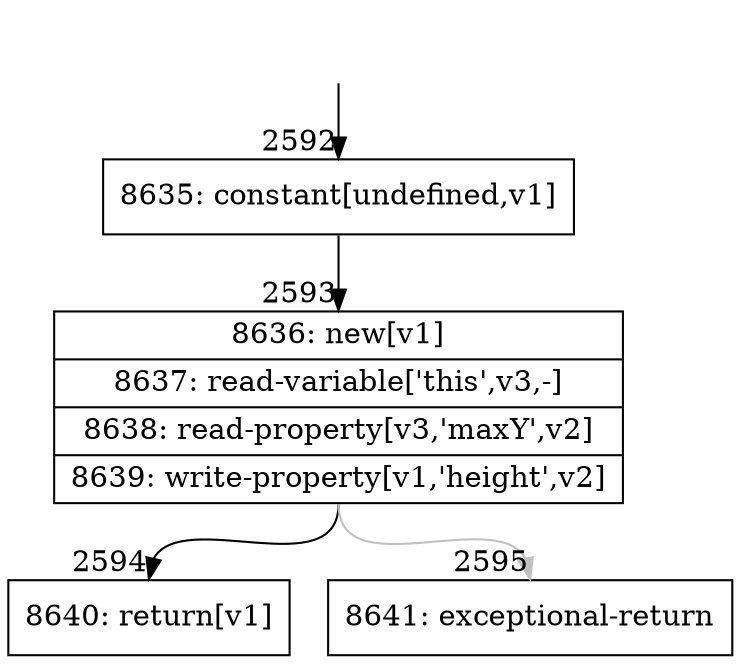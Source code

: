 digraph {
rankdir="TD"
BB_entry238[shape=none,label=""];
BB_entry238 -> BB2592 [tailport=s, headport=n, headlabel="    2592"]
BB2592 [shape=record label="{8635: constant[undefined,v1]}" ] 
BB2592 -> BB2593 [tailport=s, headport=n, headlabel="      2593"]
BB2593 [shape=record label="{8636: new[v1]|8637: read-variable['this',v3,-]|8638: read-property[v3,'maxY',v2]|8639: write-property[v1,'height',v2]}" ] 
BB2593 -> BB2594 [tailport=s, headport=n, headlabel="      2594"]
BB2593 -> BB2595 [tailport=s, headport=n, color=gray, headlabel="      2595"]
BB2594 [shape=record label="{8640: return[v1]}" ] 
BB2595 [shape=record label="{8641: exceptional-return}" ] 
//#$~ 3571
}

